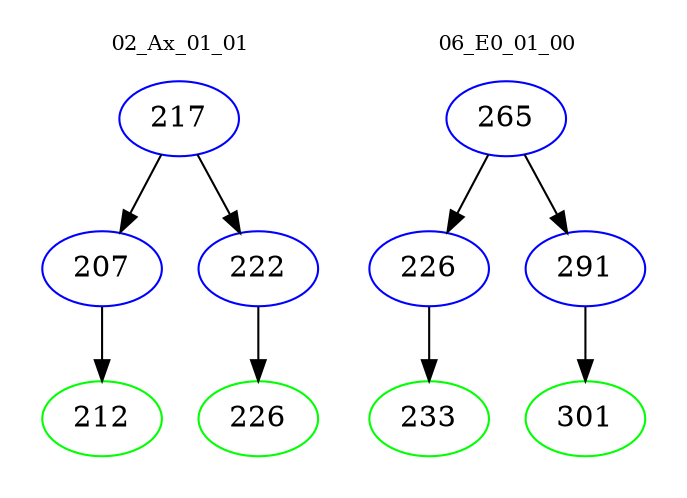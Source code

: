 digraph{
subgraph cluster_0 {
color = white
label = "02_Ax_01_01";
fontsize=10;
T0_217 [label="217", color="blue"]
T0_217 -> T0_207 [color="black"]
T0_207 [label="207", color="blue"]
T0_207 -> T0_212 [color="black"]
T0_212 [label="212", color="green"]
T0_217 -> T0_222 [color="black"]
T0_222 [label="222", color="blue"]
T0_222 -> T0_226 [color="black"]
T0_226 [label="226", color="green"]
}
subgraph cluster_1 {
color = white
label = "06_E0_01_00";
fontsize=10;
T1_265 [label="265", color="blue"]
T1_265 -> T1_226 [color="black"]
T1_226 [label="226", color="blue"]
T1_226 -> T1_233 [color="black"]
T1_233 [label="233", color="green"]
T1_265 -> T1_291 [color="black"]
T1_291 [label="291", color="blue"]
T1_291 -> T1_301 [color="black"]
T1_301 [label="301", color="green"]
}
}
